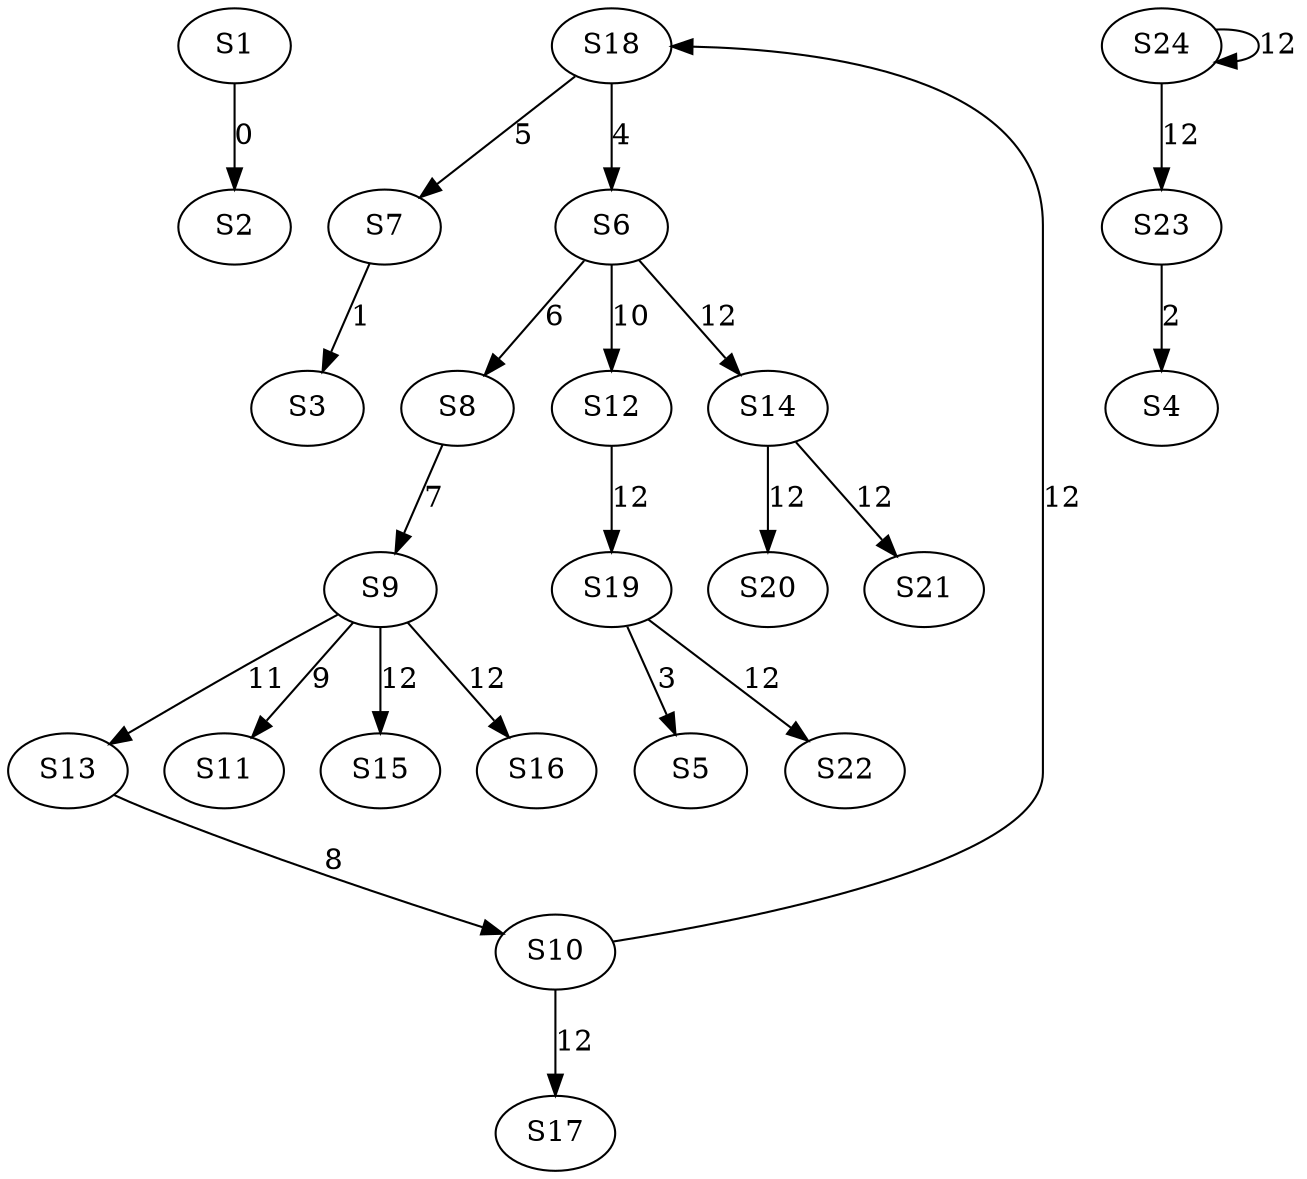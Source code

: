 strict digraph {
	S1 -> S2 [ label = 0 ];
	S7 -> S3 [ label = 1 ];
	S23 -> S4 [ label = 2 ];
	S19 -> S5 [ label = 3 ];
	S18 -> S6 [ label = 4 ];
	S18 -> S7 [ label = 5 ];
	S6 -> S8 [ label = 6 ];
	S8 -> S9 [ label = 7 ];
	S13 -> S10 [ label = 8 ];
	S9 -> S11 [ label = 9 ];
	S6 -> S12 [ label = 10 ];
	S9 -> S13 [ label = 11 ];
	S6 -> S14 [ label = 12 ];
	S9 -> S15 [ label = 12 ];
	S9 -> S16 [ label = 12 ];
	S10 -> S17 [ label = 12 ];
	S10 -> S18 [ label = 12 ];
	S12 -> S19 [ label = 12 ];
	S14 -> S20 [ label = 12 ];
	S14 -> S21 [ label = 12 ];
	S19 -> S22 [ label = 12 ];
	S24 -> S23 [ label = 12 ];
	S24 -> S24 [ label = 12 ];
}